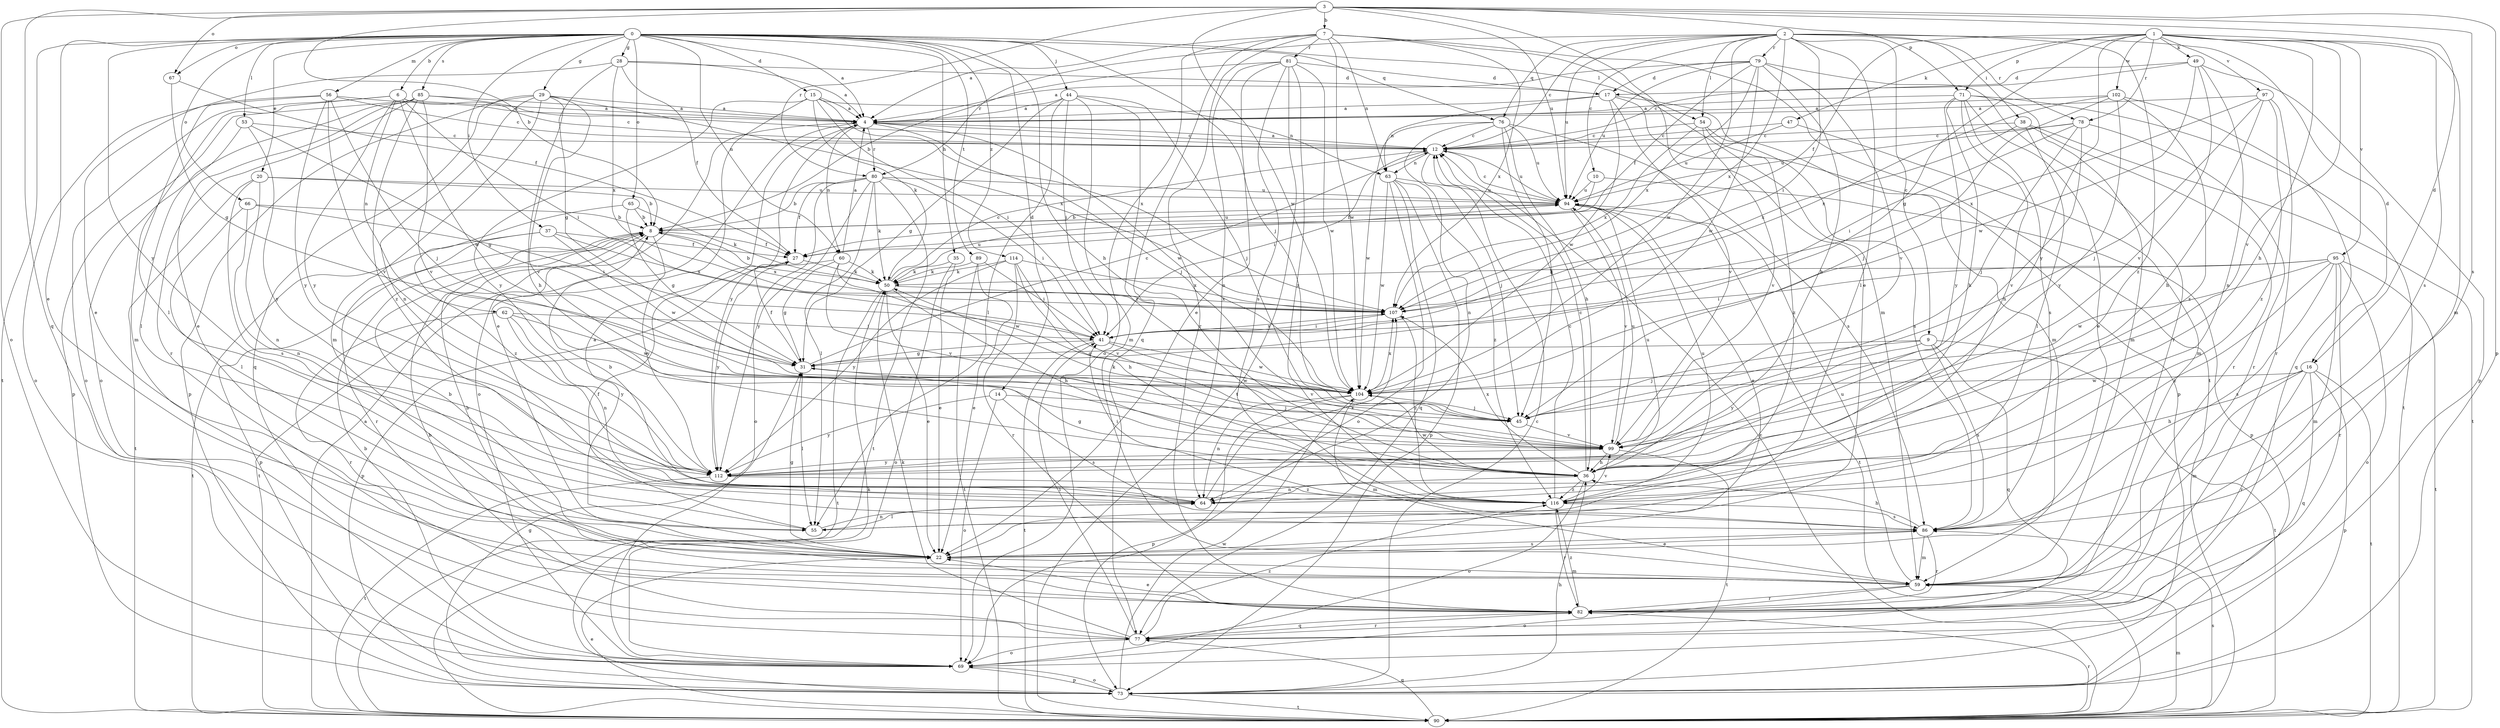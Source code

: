 strict digraph  {
0;
1;
2;
3;
4;
6;
7;
8;
9;
10;
12;
14;
15;
16;
17;
20;
22;
27;
28;
29;
31;
35;
36;
37;
38;
41;
44;
45;
47;
49;
50;
53;
54;
55;
56;
59;
60;
62;
63;
64;
65;
66;
67;
69;
71;
73;
76;
77;
78;
79;
80;
81;
82;
85;
86;
89;
90;
94;
95;
97;
99;
102;
104;
107;
112;
114;
116;
0 -> 4  [label=a];
0 -> 6  [label=b];
0 -> 14  [label=d];
0 -> 15  [label=d];
0 -> 20  [label=e];
0 -> 22  [label=e];
0 -> 28  [label=g];
0 -> 29  [label=g];
0 -> 35  [label=h];
0 -> 36  [label=h];
0 -> 37  [label=i];
0 -> 44  [label=j];
0 -> 45  [label=j];
0 -> 53  [label=l];
0 -> 54  [label=l];
0 -> 56  [label=m];
0 -> 60  [label=n];
0 -> 65  [label=o];
0 -> 66  [label=o];
0 -> 67  [label=o];
0 -> 76  [label=q];
0 -> 85  [label=s];
0 -> 89  [label=t];
0 -> 90  [label=t];
0 -> 112  [label=y];
0 -> 114  [label=z];
1 -> 27  [label=f];
1 -> 31  [label=g];
1 -> 36  [label=h];
1 -> 47  [label=k];
1 -> 49  [label=k];
1 -> 59  [label=m];
1 -> 71  [label=p];
1 -> 78  [label=r];
1 -> 86  [label=s];
1 -> 95  [label=v];
1 -> 97  [label=v];
1 -> 99  [label=v];
1 -> 102  [label=w];
1 -> 112  [label=y];
2 -> 9  [label=c];
2 -> 10  [label=c];
2 -> 12  [label=c];
2 -> 16  [label=d];
2 -> 38  [label=i];
2 -> 41  [label=i];
2 -> 54  [label=l];
2 -> 55  [label=l];
2 -> 76  [label=q];
2 -> 78  [label=r];
2 -> 79  [label=r];
2 -> 80  [label=r];
2 -> 94  [label=u];
2 -> 104  [label=w];
2 -> 107  [label=x];
2 -> 116  [label=z];
3 -> 7  [label=b];
3 -> 8  [label=b];
3 -> 16  [label=d];
3 -> 22  [label=e];
3 -> 67  [label=o];
3 -> 69  [label=o];
3 -> 71  [label=p];
3 -> 73  [label=p];
3 -> 77  [label=q];
3 -> 80  [label=r];
3 -> 86  [label=s];
3 -> 94  [label=u];
3 -> 104  [label=w];
4 -> 12  [label=c];
4 -> 45  [label=j];
4 -> 60  [label=n];
4 -> 69  [label=o];
4 -> 80  [label=r];
4 -> 104  [label=w];
4 -> 112  [label=y];
6 -> 4  [label=a];
6 -> 12  [label=c];
6 -> 41  [label=i];
6 -> 59  [label=m];
6 -> 62  [label=n];
6 -> 69  [label=o];
6 -> 104  [label=w];
6 -> 112  [label=y];
7 -> 4  [label=a];
7 -> 59  [label=m];
7 -> 63  [label=n];
7 -> 69  [label=o];
7 -> 77  [label=q];
7 -> 81  [label=r];
7 -> 82  [label=r];
7 -> 90  [label=t];
7 -> 104  [label=w];
7 -> 107  [label=x];
8 -> 27  [label=f];
8 -> 73  [label=p];
8 -> 90  [label=t];
8 -> 94  [label=u];
8 -> 107  [label=x];
8 -> 112  [label=y];
9 -> 31  [label=g];
9 -> 45  [label=j];
9 -> 77  [label=q];
9 -> 86  [label=s];
9 -> 90  [label=t];
9 -> 112  [label=y];
10 -> 27  [label=f];
10 -> 73  [label=p];
10 -> 94  [label=u];
12 -> 4  [label=a];
12 -> 41  [label=i];
12 -> 45  [label=j];
12 -> 63  [label=n];
12 -> 94  [label=u];
14 -> 45  [label=j];
14 -> 69  [label=o];
14 -> 86  [label=s];
14 -> 112  [label=y];
15 -> 4  [label=a];
15 -> 22  [label=e];
15 -> 41  [label=i];
15 -> 50  [label=k];
15 -> 63  [label=n];
15 -> 107  [label=x];
15 -> 112  [label=y];
16 -> 36  [label=h];
16 -> 59  [label=m];
16 -> 73  [label=p];
16 -> 77  [label=q];
16 -> 82  [label=r];
16 -> 90  [label=t];
16 -> 104  [label=w];
17 -> 4  [label=a];
17 -> 59  [label=m];
17 -> 63  [label=n];
17 -> 73  [label=p];
17 -> 99  [label=v];
17 -> 104  [label=w];
20 -> 8  [label=b];
20 -> 64  [label=n];
20 -> 86  [label=s];
20 -> 90  [label=t];
20 -> 94  [label=u];
22 -> 4  [label=a];
22 -> 8  [label=b];
22 -> 31  [label=g];
22 -> 59  [label=m];
22 -> 86  [label=s];
27 -> 50  [label=k];
27 -> 73  [label=p];
28 -> 4  [label=a];
28 -> 17  [label=d];
28 -> 22  [label=e];
28 -> 27  [label=f];
28 -> 31  [label=g];
28 -> 107  [label=x];
29 -> 4  [label=a];
29 -> 36  [label=h];
29 -> 59  [label=m];
29 -> 64  [label=n];
29 -> 73  [label=p];
29 -> 77  [label=q];
29 -> 99  [label=v];
29 -> 107  [label=x];
31 -> 12  [label=c];
31 -> 27  [label=f];
31 -> 55  [label=l];
31 -> 104  [label=w];
35 -> 22  [label=e];
35 -> 50  [label=k];
35 -> 69  [label=o];
36 -> 12  [label=c];
36 -> 31  [label=g];
36 -> 64  [label=n];
36 -> 69  [label=o];
36 -> 94  [label=u];
36 -> 104  [label=w];
36 -> 107  [label=x];
36 -> 116  [label=z];
37 -> 27  [label=f];
37 -> 82  [label=r];
37 -> 90  [label=t];
37 -> 104  [label=w];
37 -> 107  [label=x];
38 -> 12  [label=c];
38 -> 55  [label=l];
38 -> 82  [label=r];
38 -> 90  [label=t];
38 -> 107  [label=x];
41 -> 31  [label=g];
41 -> 90  [label=t];
41 -> 99  [label=v];
41 -> 104  [label=w];
41 -> 107  [label=x];
44 -> 4  [label=a];
44 -> 31  [label=g];
44 -> 41  [label=i];
44 -> 45  [label=j];
44 -> 55  [label=l];
44 -> 59  [label=m];
44 -> 116  [label=z];
45 -> 99  [label=v];
47 -> 12  [label=c];
47 -> 59  [label=m];
47 -> 94  [label=u];
49 -> 12  [label=c];
49 -> 17  [label=d];
49 -> 64  [label=n];
49 -> 73  [label=p];
49 -> 99  [label=v];
49 -> 104  [label=w];
50 -> 8  [label=b];
50 -> 12  [label=c];
50 -> 22  [label=e];
50 -> 36  [label=h];
50 -> 90  [label=t];
50 -> 94  [label=u];
50 -> 107  [label=x];
53 -> 12  [label=c];
53 -> 31  [label=g];
53 -> 55  [label=l];
53 -> 112  [label=y];
54 -> 12  [label=c];
54 -> 86  [label=s];
54 -> 99  [label=v];
54 -> 107  [label=x];
54 -> 116  [label=z];
55 -> 27  [label=f];
55 -> 64  [label=n];
56 -> 4  [label=a];
56 -> 12  [label=c];
56 -> 45  [label=j];
56 -> 55  [label=l];
56 -> 69  [label=o];
56 -> 99  [label=v];
56 -> 112  [label=y];
59 -> 8  [label=b];
59 -> 69  [label=o];
59 -> 82  [label=r];
59 -> 94  [label=u];
60 -> 4  [label=a];
60 -> 31  [label=g];
60 -> 50  [label=k];
60 -> 99  [label=v];
60 -> 104  [label=w];
60 -> 112  [label=y];
62 -> 41  [label=i];
62 -> 64  [label=n];
62 -> 82  [label=r];
62 -> 104  [label=w];
62 -> 112  [label=y];
63 -> 69  [label=o];
63 -> 73  [label=p];
63 -> 77  [label=q];
63 -> 94  [label=u];
63 -> 104  [label=w];
63 -> 116  [label=z];
64 -> 8  [label=b];
64 -> 55  [label=l];
64 -> 94  [label=u];
64 -> 107  [label=x];
65 -> 8  [label=b];
65 -> 31  [label=g];
65 -> 50  [label=k];
65 -> 116  [label=z];
66 -> 8  [label=b];
66 -> 41  [label=i];
66 -> 55  [label=l];
66 -> 64  [label=n];
67 -> 27  [label=f];
67 -> 31  [label=g];
69 -> 8  [label=b];
69 -> 73  [label=p];
71 -> 4  [label=a];
71 -> 22  [label=e];
71 -> 36  [label=h];
71 -> 59  [label=m];
71 -> 64  [label=n];
71 -> 86  [label=s];
71 -> 90  [label=t];
71 -> 112  [label=y];
73 -> 12  [label=c];
73 -> 31  [label=g];
73 -> 36  [label=h];
73 -> 50  [label=k];
73 -> 69  [label=o];
73 -> 90  [label=t];
73 -> 104  [label=w];
76 -> 12  [label=c];
76 -> 36  [label=h];
76 -> 45  [label=j];
76 -> 64  [label=n];
76 -> 86  [label=s];
76 -> 94  [label=u];
76 -> 104  [label=w];
77 -> 8  [label=b];
77 -> 41  [label=i];
77 -> 50  [label=k];
77 -> 69  [label=o];
77 -> 82  [label=r];
77 -> 116  [label=z];
78 -> 12  [label=c];
78 -> 41  [label=i];
78 -> 45  [label=j];
78 -> 82  [label=r];
78 -> 94  [label=u];
78 -> 99  [label=v];
79 -> 4  [label=a];
79 -> 17  [label=d];
79 -> 27  [label=f];
79 -> 36  [label=h];
79 -> 82  [label=r];
79 -> 94  [label=u];
79 -> 99  [label=v];
79 -> 104  [label=w];
79 -> 107  [label=x];
80 -> 8  [label=b];
80 -> 27  [label=f];
80 -> 41  [label=i];
80 -> 50  [label=k];
80 -> 55  [label=l];
80 -> 69  [label=o];
80 -> 90  [label=t];
80 -> 94  [label=u];
80 -> 112  [label=y];
81 -> 8  [label=b];
81 -> 17  [label=d];
81 -> 22  [label=e];
81 -> 64  [label=n];
81 -> 86  [label=s];
81 -> 90  [label=t];
81 -> 104  [label=w];
81 -> 116  [label=z];
82 -> 22  [label=e];
82 -> 77  [label=q];
82 -> 116  [label=z];
85 -> 4  [label=a];
85 -> 12  [label=c];
85 -> 22  [label=e];
85 -> 69  [label=o];
85 -> 73  [label=p];
85 -> 82  [label=r];
85 -> 99  [label=v];
85 -> 116  [label=z];
86 -> 22  [label=e];
86 -> 36  [label=h];
86 -> 59  [label=m];
86 -> 82  [label=r];
89 -> 22  [label=e];
89 -> 41  [label=i];
89 -> 50  [label=k];
89 -> 90  [label=t];
90 -> 4  [label=a];
90 -> 12  [label=c];
90 -> 22  [label=e];
90 -> 59  [label=m];
90 -> 77  [label=q];
90 -> 82  [label=r];
90 -> 86  [label=s];
94 -> 8  [label=b];
94 -> 12  [label=c];
94 -> 22  [label=e];
94 -> 90  [label=t];
94 -> 99  [label=v];
95 -> 41  [label=i];
95 -> 50  [label=k];
95 -> 59  [label=m];
95 -> 69  [label=o];
95 -> 82  [label=r];
95 -> 86  [label=s];
95 -> 90  [label=t];
95 -> 104  [label=w];
95 -> 116  [label=z];
97 -> 4  [label=a];
97 -> 36  [label=h];
97 -> 45  [label=j];
97 -> 82  [label=r];
97 -> 107  [label=x];
97 -> 116  [label=z];
99 -> 36  [label=h];
99 -> 50  [label=k];
99 -> 90  [label=t];
99 -> 94  [label=u];
99 -> 112  [label=y];
102 -> 4  [label=a];
102 -> 45  [label=j];
102 -> 77  [label=q];
102 -> 107  [label=x];
102 -> 112  [label=y];
102 -> 116  [label=z];
104 -> 45  [label=j];
104 -> 59  [label=m];
104 -> 64  [label=n];
104 -> 73  [label=p];
104 -> 107  [label=x];
107 -> 41  [label=i];
107 -> 116  [label=z];
112 -> 90  [label=t];
112 -> 116  [label=z];
114 -> 36  [label=h];
114 -> 50  [label=k];
114 -> 82  [label=r];
114 -> 99  [label=v];
114 -> 107  [label=x];
114 -> 112  [label=y];
116 -> 12  [label=c];
116 -> 41  [label=i];
116 -> 82  [label=r];
116 -> 86  [label=s];
116 -> 99  [label=v];
}
